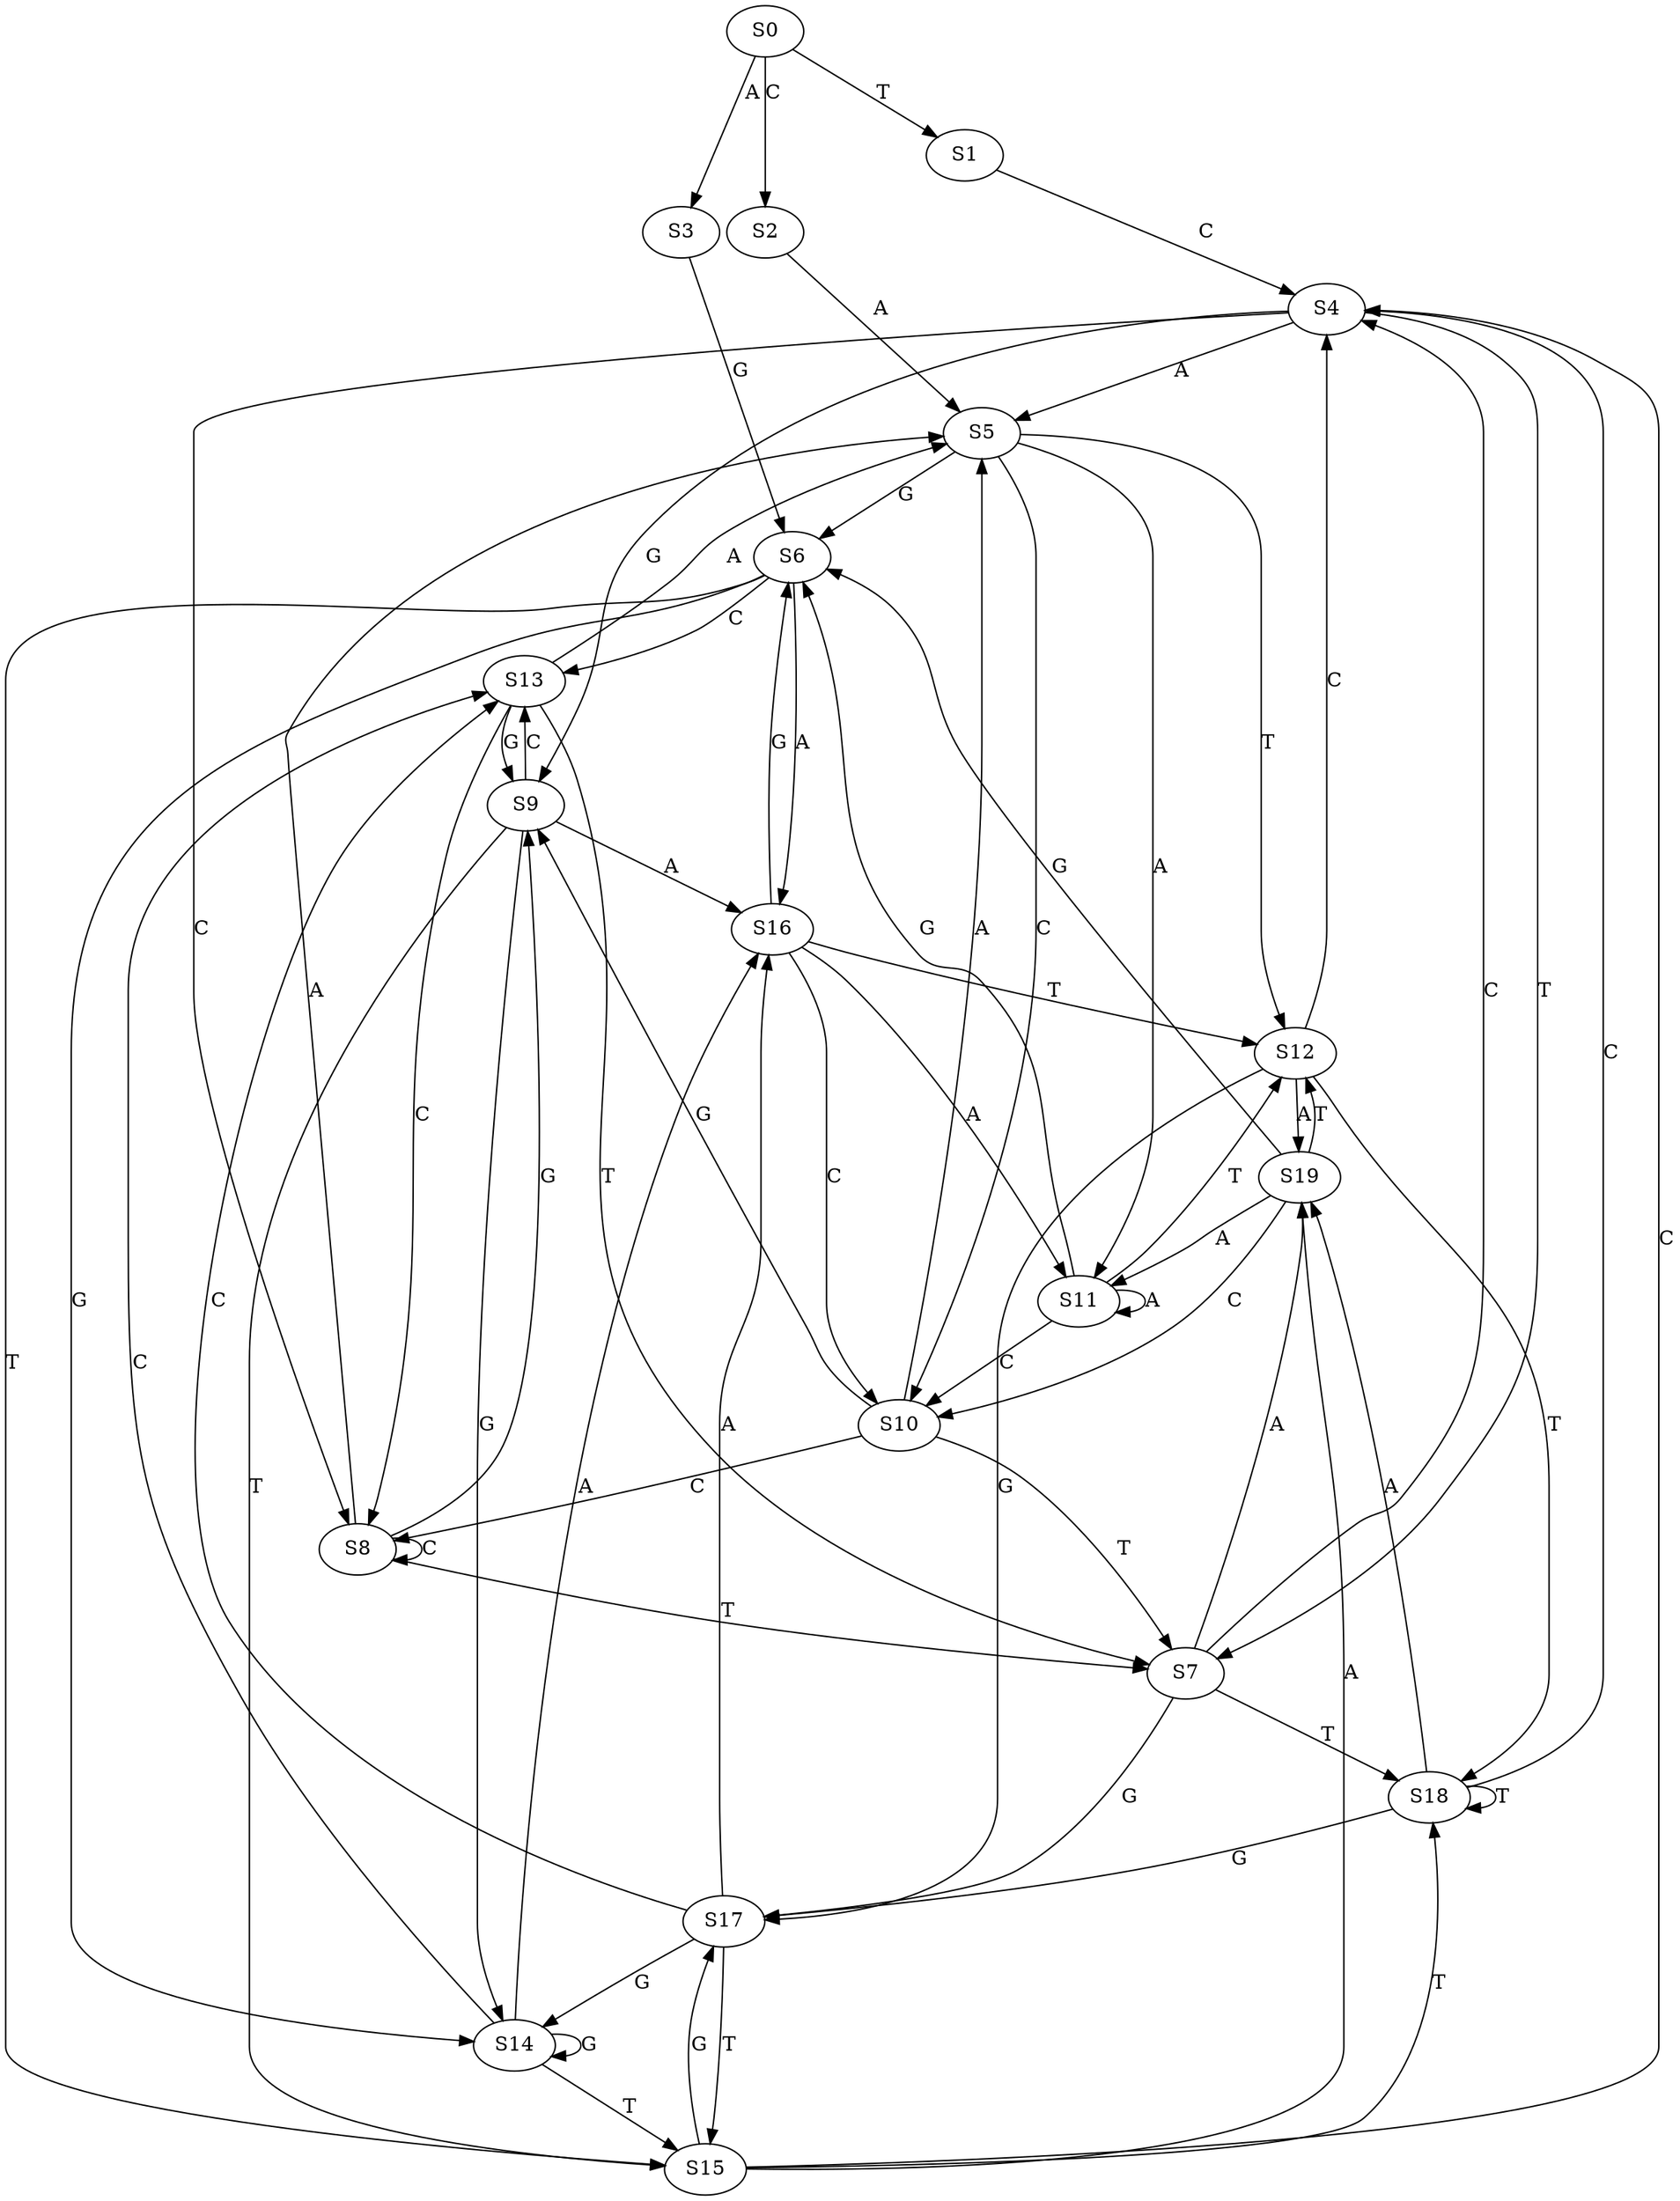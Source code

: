 strict digraph  {
	S0 -> S1 [ label = T ];
	S0 -> S2 [ label = C ];
	S0 -> S3 [ label = A ];
	S1 -> S4 [ label = C ];
	S2 -> S5 [ label = A ];
	S3 -> S6 [ label = G ];
	S4 -> S7 [ label = T ];
	S4 -> S8 [ label = C ];
	S4 -> S9 [ label = G ];
	S4 -> S5 [ label = A ];
	S5 -> S6 [ label = G ];
	S5 -> S10 [ label = C ];
	S5 -> S11 [ label = A ];
	S5 -> S12 [ label = T ];
	S6 -> S13 [ label = C ];
	S6 -> S14 [ label = G ];
	S6 -> S15 [ label = T ];
	S6 -> S16 [ label = A ];
	S7 -> S17 [ label = G ];
	S7 -> S4 [ label = C ];
	S7 -> S18 [ label = T ];
	S7 -> S19 [ label = A ];
	S8 -> S8 [ label = C ];
	S8 -> S9 [ label = G ];
	S8 -> S7 [ label = T ];
	S8 -> S5 [ label = A ];
	S9 -> S13 [ label = C ];
	S9 -> S14 [ label = G ];
	S9 -> S15 [ label = T ];
	S9 -> S16 [ label = A ];
	S10 -> S8 [ label = C ];
	S10 -> S9 [ label = G ];
	S10 -> S7 [ label = T ];
	S10 -> S5 [ label = A ];
	S11 -> S12 [ label = T ];
	S11 -> S6 [ label = G ];
	S11 -> S11 [ label = A ];
	S11 -> S10 [ label = C ];
	S12 -> S17 [ label = G ];
	S12 -> S19 [ label = A ];
	S12 -> S4 [ label = C ];
	S12 -> S18 [ label = T ];
	S13 -> S8 [ label = C ];
	S13 -> S7 [ label = T ];
	S13 -> S9 [ label = G ];
	S13 -> S5 [ label = A ];
	S14 -> S13 [ label = C ];
	S14 -> S14 [ label = G ];
	S14 -> S16 [ label = A ];
	S14 -> S15 [ label = T ];
	S15 -> S4 [ label = C ];
	S15 -> S17 [ label = G ];
	S15 -> S19 [ label = A ];
	S15 -> S18 [ label = T ];
	S16 -> S10 [ label = C ];
	S16 -> S6 [ label = G ];
	S16 -> S12 [ label = T ];
	S16 -> S11 [ label = A ];
	S17 -> S14 [ label = G ];
	S17 -> S13 [ label = C ];
	S17 -> S15 [ label = T ];
	S17 -> S16 [ label = A ];
	S18 -> S4 [ label = C ];
	S18 -> S18 [ label = T ];
	S18 -> S19 [ label = A ];
	S18 -> S17 [ label = G ];
	S19 -> S6 [ label = G ];
	S19 -> S10 [ label = C ];
	S19 -> S11 [ label = A ];
	S19 -> S12 [ label = T ];
}
